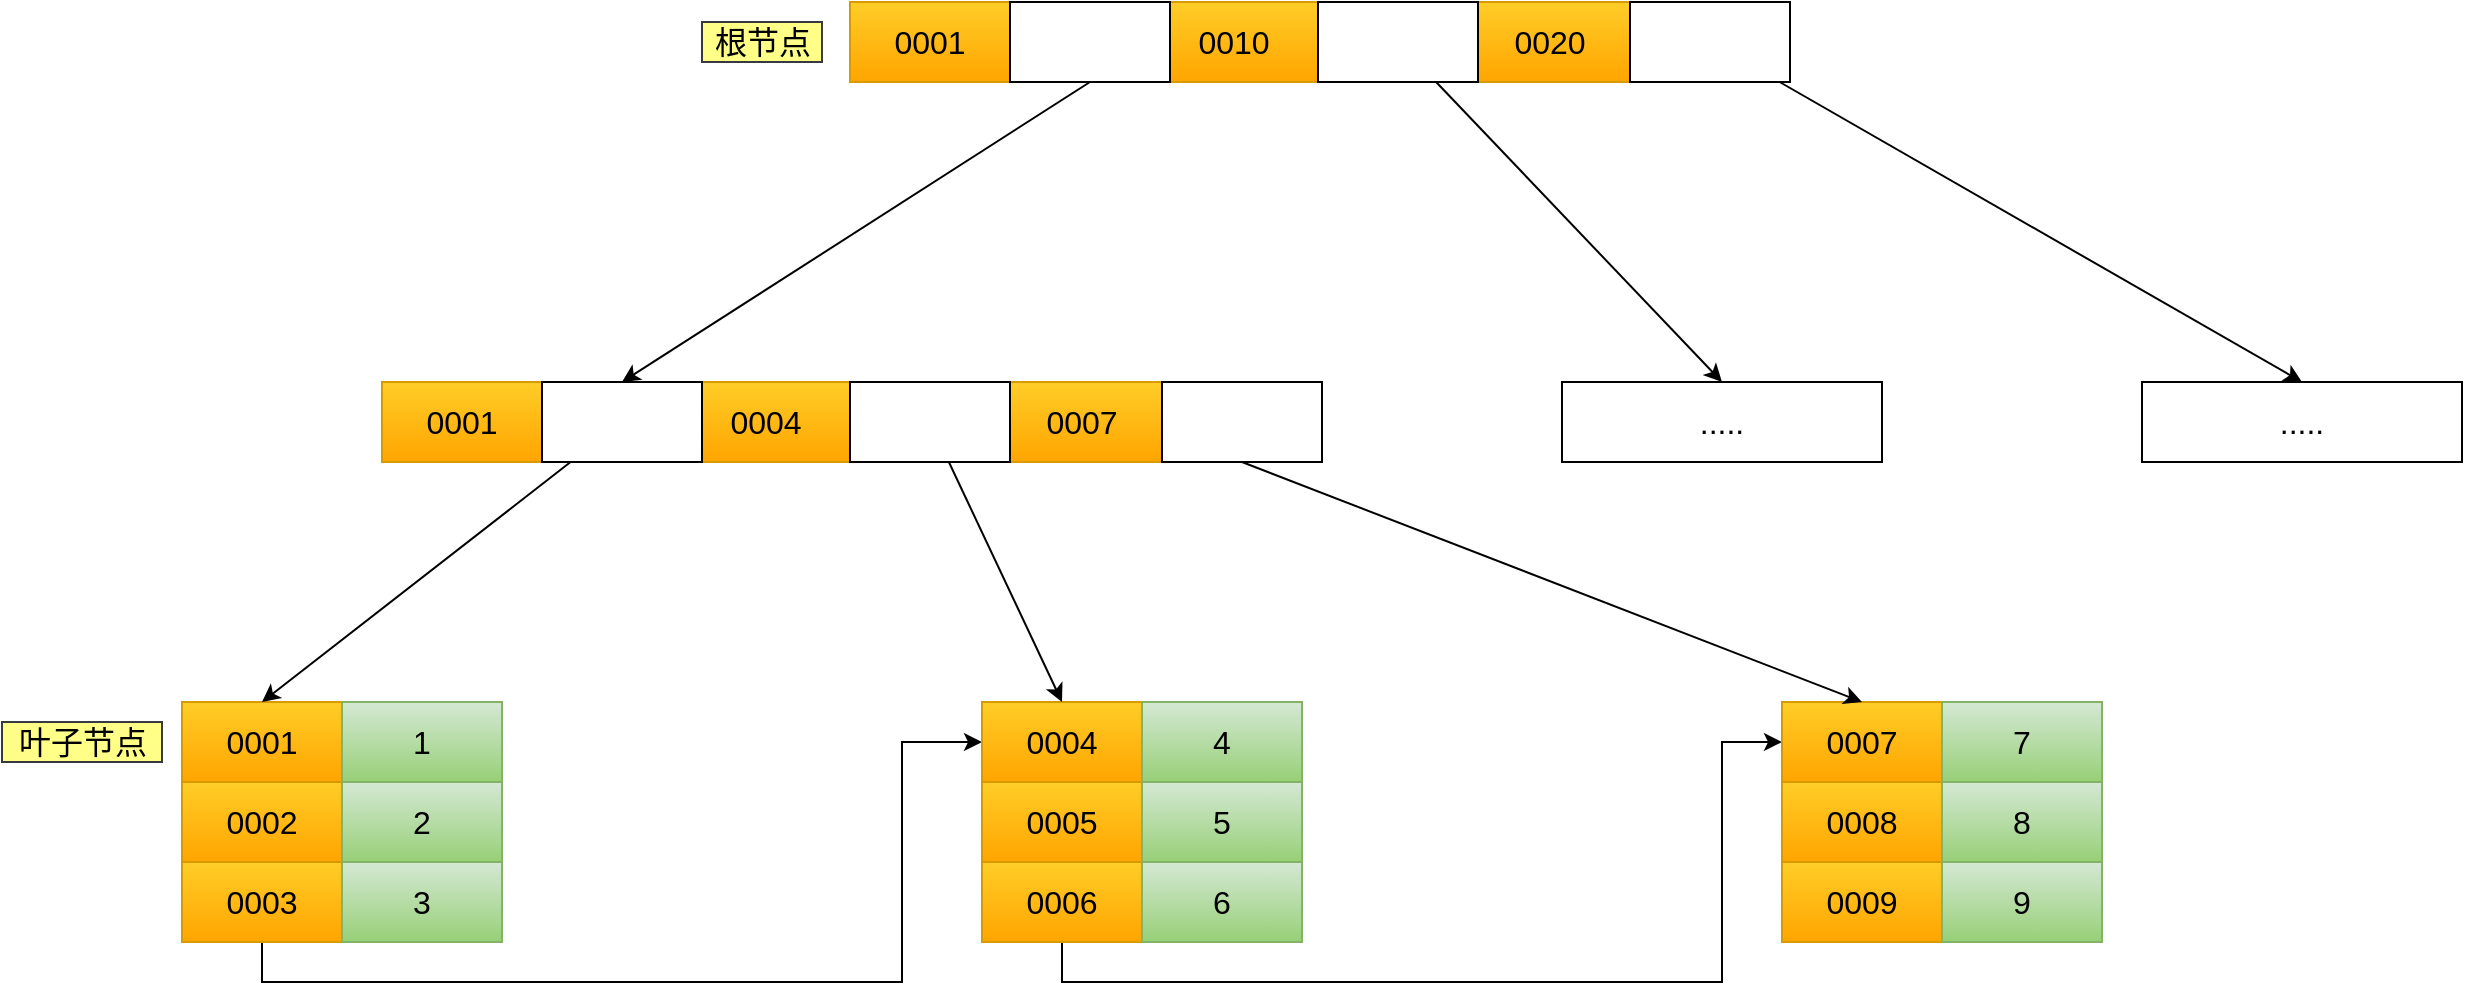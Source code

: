 <mxfile version="18.1.1" type="github">
  <diagram id="_3z98-8_1vbIs-WnmTtu" name="Page-1">
    <mxGraphModel dx="1056" dy="1854" grid="1" gridSize="10" guides="1" tooltips="1" connect="1" arrows="1" fold="1" page="1" pageScale="1" pageWidth="827" pageHeight="1169" math="0" shadow="0">
      <root>
        <mxCell id="0" />
        <mxCell id="1" parent="0" />
        <mxCell id="ksbN6asjOrsVW_XEb6HW-1" value="0001" style="rounded=0;whiteSpace=wrap;html=1;fontSize=16;fillColor=#ffcd28;gradientColor=#ffa500;strokeColor=#d79b00;" vertex="1" parent="1">
          <mxGeometry x="160" y="240" width="80" height="40" as="geometry" />
        </mxCell>
        <mxCell id="ksbN6asjOrsVW_XEb6HW-2" value="1" style="rounded=0;whiteSpace=wrap;html=1;fontSize=16;fillColor=#d5e8d4;gradientColor=#97d077;strokeColor=#82b366;" vertex="1" parent="1">
          <mxGeometry x="240" y="240" width="80" height="40" as="geometry" />
        </mxCell>
        <mxCell id="ksbN6asjOrsVW_XEb6HW-5" value="0002" style="rounded=0;whiteSpace=wrap;html=1;fontSize=16;fillColor=#ffcd28;gradientColor=#ffa500;strokeColor=#d79b00;" vertex="1" parent="1">
          <mxGeometry x="160" y="280" width="80" height="40" as="geometry" />
        </mxCell>
        <mxCell id="ksbN6asjOrsVW_XEb6HW-6" value="2" style="rounded=0;whiteSpace=wrap;html=1;fontSize=16;fillColor=#d5e8d4;gradientColor=#97d077;strokeColor=#82b366;" vertex="1" parent="1">
          <mxGeometry x="240" y="280" width="80" height="40" as="geometry" />
        </mxCell>
        <mxCell id="ksbN6asjOrsVW_XEb6HW-9" value="0001" style="rounded=0;whiteSpace=wrap;html=1;fontSize=16;fillColor=#ffcd28;gradientColor=#ffa500;strokeColor=#d79b00;" vertex="1" parent="1">
          <mxGeometry x="260" y="80" width="80" height="40" as="geometry" />
        </mxCell>
        <mxCell id="ksbN6asjOrsVW_XEb6HW-10" value="0004" style="rounded=0;whiteSpace=wrap;html=1;fontSize=16;fillColor=#ffcd28;gradientColor=#ffa500;strokeColor=#d79b00;" vertex="1" parent="1">
          <mxGeometry x="410" y="80" width="84" height="40" as="geometry" />
        </mxCell>
        <mxCell id="ksbN6asjOrsVW_XEb6HW-11" value="0007" style="rounded=0;whiteSpace=wrap;html=1;fontSize=16;fillColor=#ffcd28;gradientColor=#ffa500;strokeColor=#d79b00;" vertex="1" parent="1">
          <mxGeometry x="570" y="80" width="80" height="40" as="geometry" />
        </mxCell>
        <mxCell id="ksbN6asjOrsVW_XEb6HW-12" style="rounded=0;orthogonalLoop=1;jettySize=auto;html=1;entryX=0;entryY=0.5;entryDx=0;entryDy=0;fontSize=16;exitX=0.5;exitY=1;exitDx=0;exitDy=0;edgeStyle=orthogonalEdgeStyle;" edge="1" parent="1" source="ksbN6asjOrsVW_XEb6HW-13" target="ksbN6asjOrsVW_XEb6HW-17">
          <mxGeometry relative="1" as="geometry">
            <Array as="points">
              <mxPoint x="200" y="380" />
              <mxPoint x="520" y="380" />
              <mxPoint x="520" y="260" />
            </Array>
          </mxGeometry>
        </mxCell>
        <mxCell id="ksbN6asjOrsVW_XEb6HW-13" value="0003" style="rounded=0;whiteSpace=wrap;html=1;fontSize=16;fillColor=#ffcd28;gradientColor=#ffa500;strokeColor=#d79b00;" vertex="1" parent="1">
          <mxGeometry x="160" y="320" width="80" height="40" as="geometry" />
        </mxCell>
        <mxCell id="ksbN6asjOrsVW_XEb6HW-14" value="3" style="rounded=0;whiteSpace=wrap;html=1;fontSize=16;fillColor=#d5e8d4;gradientColor=#97d077;strokeColor=#82b366;" vertex="1" parent="1">
          <mxGeometry x="240" y="320" width="80" height="40" as="geometry" />
        </mxCell>
        <mxCell id="ksbN6asjOrsVW_XEb6HW-17" value="0004" style="rounded=0;whiteSpace=wrap;html=1;fontSize=16;fillColor=#ffcd28;gradientColor=#ffa500;strokeColor=#d79b00;" vertex="1" parent="1">
          <mxGeometry x="560" y="240" width="80" height="40" as="geometry" />
        </mxCell>
        <mxCell id="ksbN6asjOrsVW_XEb6HW-18" value="4" style="rounded=0;whiteSpace=wrap;html=1;fontSize=16;fillColor=#d5e8d4;gradientColor=#97d077;strokeColor=#82b366;" vertex="1" parent="1">
          <mxGeometry x="640" y="240" width="80" height="40" as="geometry" />
        </mxCell>
        <mxCell id="ksbN6asjOrsVW_XEb6HW-21" value="0005" style="rounded=0;whiteSpace=wrap;html=1;fontSize=16;fillColor=#ffcd28;gradientColor=#ffa500;strokeColor=#d79b00;" vertex="1" parent="1">
          <mxGeometry x="560" y="280" width="80" height="40" as="geometry" />
        </mxCell>
        <mxCell id="ksbN6asjOrsVW_XEb6HW-22" value="5" style="rounded=0;whiteSpace=wrap;html=1;fontSize=16;fillColor=#d5e8d4;gradientColor=#97d077;strokeColor=#82b366;" vertex="1" parent="1">
          <mxGeometry x="640" y="280" width="80" height="40" as="geometry" />
        </mxCell>
        <mxCell id="ksbN6asjOrsVW_XEb6HW-25" style="edgeStyle=orthogonalEdgeStyle;rounded=0;orthogonalLoop=1;jettySize=auto;html=1;entryX=0;entryY=0.5;entryDx=0;entryDy=0;fontSize=16;" edge="1" parent="1" source="ksbN6asjOrsVW_XEb6HW-26" target="ksbN6asjOrsVW_XEb6HW-30">
          <mxGeometry relative="1" as="geometry">
            <Array as="points">
              <mxPoint x="600" y="380" />
              <mxPoint x="930" y="380" />
              <mxPoint x="930" y="260" />
            </Array>
          </mxGeometry>
        </mxCell>
        <mxCell id="ksbN6asjOrsVW_XEb6HW-26" value="0006" style="rounded=0;whiteSpace=wrap;html=1;fontSize=16;fillColor=#ffcd28;gradientColor=#ffa500;strokeColor=#d79b00;" vertex="1" parent="1">
          <mxGeometry x="560" y="320" width="80" height="40" as="geometry" />
        </mxCell>
        <mxCell id="ksbN6asjOrsVW_XEb6HW-27" value="6" style="rounded=0;whiteSpace=wrap;html=1;fontSize=16;fillColor=#d5e8d4;gradientColor=#97d077;strokeColor=#82b366;" vertex="1" parent="1">
          <mxGeometry x="640" y="320" width="80" height="40" as="geometry" />
        </mxCell>
        <mxCell id="ksbN6asjOrsVW_XEb6HW-30" value="0007" style="rounded=0;whiteSpace=wrap;html=1;fontSize=16;fillColor=#ffcd28;gradientColor=#ffa500;strokeColor=#d79b00;" vertex="1" parent="1">
          <mxGeometry x="960" y="240" width="80" height="40" as="geometry" />
        </mxCell>
        <mxCell id="ksbN6asjOrsVW_XEb6HW-31" value="7" style="rounded=0;whiteSpace=wrap;html=1;fontSize=16;fillColor=#d5e8d4;gradientColor=#97d077;strokeColor=#82b366;" vertex="1" parent="1">
          <mxGeometry x="1040" y="240" width="80" height="40" as="geometry" />
        </mxCell>
        <mxCell id="ksbN6asjOrsVW_XEb6HW-34" value="0008" style="rounded=0;whiteSpace=wrap;html=1;fontSize=16;fillColor=#ffcd28;gradientColor=#ffa500;strokeColor=#d79b00;" vertex="1" parent="1">
          <mxGeometry x="960" y="280" width="80" height="40" as="geometry" />
        </mxCell>
        <mxCell id="ksbN6asjOrsVW_XEb6HW-35" value="8" style="rounded=0;whiteSpace=wrap;html=1;fontSize=16;fillColor=#d5e8d4;gradientColor=#97d077;strokeColor=#82b366;" vertex="1" parent="1">
          <mxGeometry x="1040" y="280" width="80" height="40" as="geometry" />
        </mxCell>
        <mxCell id="ksbN6asjOrsVW_XEb6HW-38" value="0009" style="rounded=0;whiteSpace=wrap;html=1;fontSize=16;fillColor=#ffcd28;gradientColor=#ffa500;strokeColor=#d79b00;" vertex="1" parent="1">
          <mxGeometry x="960" y="320" width="80" height="40" as="geometry" />
        </mxCell>
        <mxCell id="ksbN6asjOrsVW_XEb6HW-39" value="9" style="rounded=0;whiteSpace=wrap;html=1;fontSize=16;fillColor=#d5e8d4;gradientColor=#97d077;strokeColor=#82b366;" vertex="1" parent="1">
          <mxGeometry x="1040" y="320" width="80" height="40" as="geometry" />
        </mxCell>
        <mxCell id="ksbN6asjOrsVW_XEb6HW-42" style="edgeStyle=none;rounded=0;orthogonalLoop=1;jettySize=auto;html=1;entryX=0.5;entryY=0;entryDx=0;entryDy=0;fontSize=16;" edge="1" parent="1" source="ksbN6asjOrsVW_XEb6HW-43" target="ksbN6asjOrsVW_XEb6HW-1">
          <mxGeometry relative="1" as="geometry" />
        </mxCell>
        <mxCell id="ksbN6asjOrsVW_XEb6HW-43" value="" style="rounded=0;whiteSpace=wrap;html=1;fontSize=16;" vertex="1" parent="1">
          <mxGeometry x="340" y="80" width="80" height="40" as="geometry" />
        </mxCell>
        <mxCell id="ksbN6asjOrsVW_XEb6HW-44" style="edgeStyle=none;rounded=0;orthogonalLoop=1;jettySize=auto;html=1;entryX=0.5;entryY=0;entryDx=0;entryDy=0;fontSize=16;" edge="1" parent="1" source="ksbN6asjOrsVW_XEb6HW-45" target="ksbN6asjOrsVW_XEb6HW-17">
          <mxGeometry relative="1" as="geometry" />
        </mxCell>
        <mxCell id="ksbN6asjOrsVW_XEb6HW-45" value="" style="rounded=0;whiteSpace=wrap;html=1;fontSize=16;" vertex="1" parent="1">
          <mxGeometry x="494" y="80" width="80" height="40" as="geometry" />
        </mxCell>
        <mxCell id="ksbN6asjOrsVW_XEb6HW-46" style="edgeStyle=none;rounded=0;orthogonalLoop=1;jettySize=auto;html=1;entryX=0.5;entryY=0;entryDx=0;entryDy=0;fontSize=16;exitX=0.5;exitY=1;exitDx=0;exitDy=0;" edge="1" parent="1" source="ksbN6asjOrsVW_XEb6HW-47" target="ksbN6asjOrsVW_XEb6HW-30">
          <mxGeometry relative="1" as="geometry" />
        </mxCell>
        <mxCell id="ksbN6asjOrsVW_XEb6HW-47" value="" style="rounded=0;whiteSpace=wrap;html=1;fontSize=16;" vertex="1" parent="1">
          <mxGeometry x="650" y="80" width="80" height="40" as="geometry" />
        </mxCell>
        <mxCell id="ksbN6asjOrsVW_XEb6HW-48" value="....." style="rounded=0;whiteSpace=wrap;html=1;fontSize=16;" vertex="1" parent="1">
          <mxGeometry x="850" y="80" width="160" height="40" as="geometry" />
        </mxCell>
        <mxCell id="ksbN6asjOrsVW_XEb6HW-49" value="....." style="rounded=0;whiteSpace=wrap;html=1;fontSize=16;" vertex="1" parent="1">
          <mxGeometry x="1140" y="80" width="160" height="40" as="geometry" />
        </mxCell>
        <mxCell id="ksbN6asjOrsVW_XEb6HW-50" value="0001" style="rounded=0;whiteSpace=wrap;html=1;fontSize=16;fillColor=#ffcd28;gradientColor=#ffa500;strokeColor=#d79b00;" vertex="1" parent="1">
          <mxGeometry x="494" y="-110" width="80" height="40" as="geometry" />
        </mxCell>
        <mxCell id="ksbN6asjOrsVW_XEb6HW-51" value="0010" style="rounded=0;whiteSpace=wrap;html=1;fontSize=16;fillColor=#ffcd28;gradientColor=#ffa500;strokeColor=#d79b00;" vertex="1" parent="1">
          <mxGeometry x="644" y="-110" width="84" height="40" as="geometry" />
        </mxCell>
        <mxCell id="ksbN6asjOrsVW_XEb6HW-52" value="0020" style="rounded=0;whiteSpace=wrap;html=1;fontSize=16;fillColor=#ffcd28;gradientColor=#ffa500;strokeColor=#d79b00;" vertex="1" parent="1">
          <mxGeometry x="804" y="-110" width="80" height="40" as="geometry" />
        </mxCell>
        <mxCell id="ksbN6asjOrsVW_XEb6HW-53" style="rounded=0;orthogonalLoop=1;jettySize=auto;html=1;entryX=0.5;entryY=0;entryDx=0;entryDy=0;fontSize=16;exitX=0.5;exitY=1;exitDx=0;exitDy=0;" edge="1" parent="1" source="ksbN6asjOrsVW_XEb6HW-54" target="ksbN6asjOrsVW_XEb6HW-43">
          <mxGeometry relative="1" as="geometry" />
        </mxCell>
        <mxCell id="ksbN6asjOrsVW_XEb6HW-54" value="" style="rounded=0;whiteSpace=wrap;html=1;fontSize=16;" vertex="1" parent="1">
          <mxGeometry x="574" y="-110" width="80" height="40" as="geometry" />
        </mxCell>
        <mxCell id="ksbN6asjOrsVW_XEb6HW-55" style="edgeStyle=none;rounded=0;orthogonalLoop=1;jettySize=auto;html=1;entryX=0.5;entryY=0;entryDx=0;entryDy=0;fontSize=16;" edge="1" parent="1" source="ksbN6asjOrsVW_XEb6HW-56" target="ksbN6asjOrsVW_XEb6HW-48">
          <mxGeometry relative="1" as="geometry" />
        </mxCell>
        <mxCell id="ksbN6asjOrsVW_XEb6HW-56" value="" style="rounded=0;whiteSpace=wrap;html=1;fontSize=16;" vertex="1" parent="1">
          <mxGeometry x="728" y="-110" width="80" height="40" as="geometry" />
        </mxCell>
        <mxCell id="ksbN6asjOrsVW_XEb6HW-57" style="edgeStyle=none;rounded=0;orthogonalLoop=1;jettySize=auto;html=1;entryX=0.5;entryY=0;entryDx=0;entryDy=0;fontSize=16;" edge="1" parent="1" source="ksbN6asjOrsVW_XEb6HW-58" target="ksbN6asjOrsVW_XEb6HW-49">
          <mxGeometry relative="1" as="geometry" />
        </mxCell>
        <mxCell id="ksbN6asjOrsVW_XEb6HW-58" value="" style="rounded=0;whiteSpace=wrap;html=1;fontSize=16;" vertex="1" parent="1">
          <mxGeometry x="884" y="-110" width="80" height="40" as="geometry" />
        </mxCell>
        <mxCell id="ksbN6asjOrsVW_XEb6HW-59" value="根节点" style="text;html=1;align=center;verticalAlign=middle;resizable=0;points=[];autosize=1;strokeColor=#36393d;fillColor=#ffff88;fontSize=16;" vertex="1" parent="1">
          <mxGeometry x="420" y="-100" width="60" height="20" as="geometry" />
        </mxCell>
        <mxCell id="ksbN6asjOrsVW_XEb6HW-60" value="叶子节点" style="text;html=1;align=center;verticalAlign=middle;resizable=0;points=[];autosize=1;strokeColor=#36393d;fillColor=#ffff88;fontSize=16;" vertex="1" parent="1">
          <mxGeometry x="70" y="250" width="80" height="20" as="geometry" />
        </mxCell>
      </root>
    </mxGraphModel>
  </diagram>
</mxfile>
